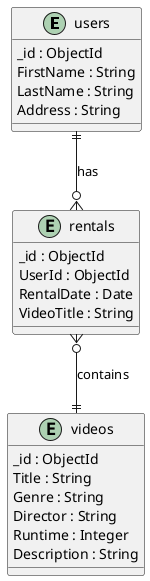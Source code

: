 @startuml

entity "users" {
    _id : ObjectId
    FirstName : String
    LastName : String
    Address : String
}

entity "rentals" {
    _id : ObjectId
    UserId : ObjectId
    RentalDate : Date
    VideoTitle : String
}

entity "videos" {
    _id : ObjectId
    Title : String
    Genre : String
    Director : String
    Runtime : Integer
    Description : String
}

users ||--o{ rentals : "has"
rentals }o--|| videos : "contains"

@enduml